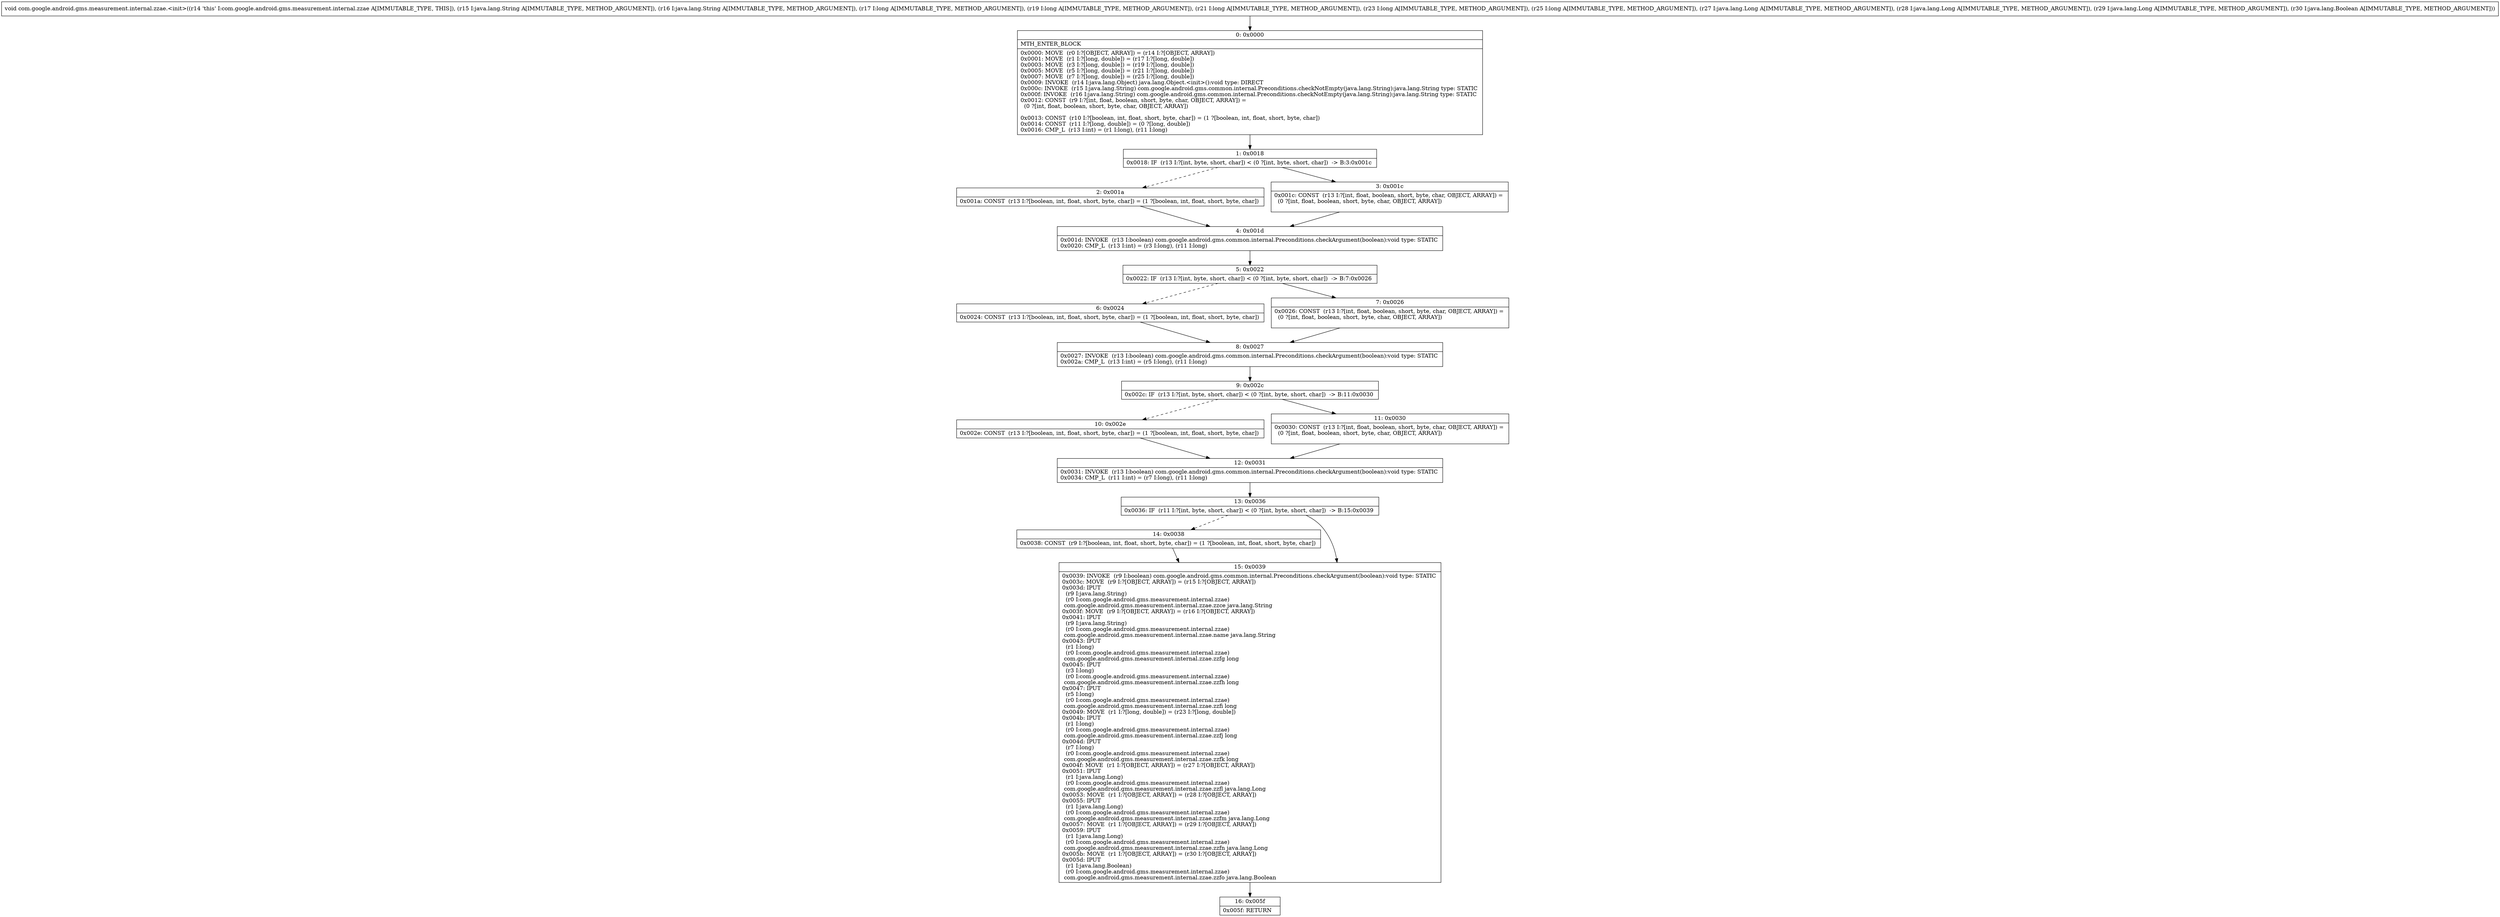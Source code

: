 digraph "CFG forcom.google.android.gms.measurement.internal.zzae.\<init\>(Ljava\/lang\/String;Ljava\/lang\/String;JJJJJLjava\/lang\/Long;Ljava\/lang\/Long;Ljava\/lang\/Long;Ljava\/lang\/Boolean;)V" {
Node_0 [shape=record,label="{0\:\ 0x0000|MTH_ENTER_BLOCK\l|0x0000: MOVE  (r0 I:?[OBJECT, ARRAY]) = (r14 I:?[OBJECT, ARRAY]) \l0x0001: MOVE  (r1 I:?[long, double]) = (r17 I:?[long, double]) \l0x0003: MOVE  (r3 I:?[long, double]) = (r19 I:?[long, double]) \l0x0005: MOVE  (r5 I:?[long, double]) = (r21 I:?[long, double]) \l0x0007: MOVE  (r7 I:?[long, double]) = (r25 I:?[long, double]) \l0x0009: INVOKE  (r14 I:java.lang.Object) java.lang.Object.\<init\>():void type: DIRECT \l0x000c: INVOKE  (r15 I:java.lang.String) com.google.android.gms.common.internal.Preconditions.checkNotEmpty(java.lang.String):java.lang.String type: STATIC \l0x000f: INVOKE  (r16 I:java.lang.String) com.google.android.gms.common.internal.Preconditions.checkNotEmpty(java.lang.String):java.lang.String type: STATIC \l0x0012: CONST  (r9 I:?[int, float, boolean, short, byte, char, OBJECT, ARRAY]) = \l  (0 ?[int, float, boolean, short, byte, char, OBJECT, ARRAY])\l \l0x0013: CONST  (r10 I:?[boolean, int, float, short, byte, char]) = (1 ?[boolean, int, float, short, byte, char]) \l0x0014: CONST  (r11 I:?[long, double]) = (0 ?[long, double]) \l0x0016: CMP_L  (r13 I:int) = (r1 I:long), (r11 I:long) \l}"];
Node_1 [shape=record,label="{1\:\ 0x0018|0x0018: IF  (r13 I:?[int, byte, short, char]) \< (0 ?[int, byte, short, char])  \-\> B:3:0x001c \l}"];
Node_2 [shape=record,label="{2\:\ 0x001a|0x001a: CONST  (r13 I:?[boolean, int, float, short, byte, char]) = (1 ?[boolean, int, float, short, byte, char]) \l}"];
Node_3 [shape=record,label="{3\:\ 0x001c|0x001c: CONST  (r13 I:?[int, float, boolean, short, byte, char, OBJECT, ARRAY]) = \l  (0 ?[int, float, boolean, short, byte, char, OBJECT, ARRAY])\l \l}"];
Node_4 [shape=record,label="{4\:\ 0x001d|0x001d: INVOKE  (r13 I:boolean) com.google.android.gms.common.internal.Preconditions.checkArgument(boolean):void type: STATIC \l0x0020: CMP_L  (r13 I:int) = (r3 I:long), (r11 I:long) \l}"];
Node_5 [shape=record,label="{5\:\ 0x0022|0x0022: IF  (r13 I:?[int, byte, short, char]) \< (0 ?[int, byte, short, char])  \-\> B:7:0x0026 \l}"];
Node_6 [shape=record,label="{6\:\ 0x0024|0x0024: CONST  (r13 I:?[boolean, int, float, short, byte, char]) = (1 ?[boolean, int, float, short, byte, char]) \l}"];
Node_7 [shape=record,label="{7\:\ 0x0026|0x0026: CONST  (r13 I:?[int, float, boolean, short, byte, char, OBJECT, ARRAY]) = \l  (0 ?[int, float, boolean, short, byte, char, OBJECT, ARRAY])\l \l}"];
Node_8 [shape=record,label="{8\:\ 0x0027|0x0027: INVOKE  (r13 I:boolean) com.google.android.gms.common.internal.Preconditions.checkArgument(boolean):void type: STATIC \l0x002a: CMP_L  (r13 I:int) = (r5 I:long), (r11 I:long) \l}"];
Node_9 [shape=record,label="{9\:\ 0x002c|0x002c: IF  (r13 I:?[int, byte, short, char]) \< (0 ?[int, byte, short, char])  \-\> B:11:0x0030 \l}"];
Node_10 [shape=record,label="{10\:\ 0x002e|0x002e: CONST  (r13 I:?[boolean, int, float, short, byte, char]) = (1 ?[boolean, int, float, short, byte, char]) \l}"];
Node_11 [shape=record,label="{11\:\ 0x0030|0x0030: CONST  (r13 I:?[int, float, boolean, short, byte, char, OBJECT, ARRAY]) = \l  (0 ?[int, float, boolean, short, byte, char, OBJECT, ARRAY])\l \l}"];
Node_12 [shape=record,label="{12\:\ 0x0031|0x0031: INVOKE  (r13 I:boolean) com.google.android.gms.common.internal.Preconditions.checkArgument(boolean):void type: STATIC \l0x0034: CMP_L  (r11 I:int) = (r7 I:long), (r11 I:long) \l}"];
Node_13 [shape=record,label="{13\:\ 0x0036|0x0036: IF  (r11 I:?[int, byte, short, char]) \< (0 ?[int, byte, short, char])  \-\> B:15:0x0039 \l}"];
Node_14 [shape=record,label="{14\:\ 0x0038|0x0038: CONST  (r9 I:?[boolean, int, float, short, byte, char]) = (1 ?[boolean, int, float, short, byte, char]) \l}"];
Node_15 [shape=record,label="{15\:\ 0x0039|0x0039: INVOKE  (r9 I:boolean) com.google.android.gms.common.internal.Preconditions.checkArgument(boolean):void type: STATIC \l0x003c: MOVE  (r9 I:?[OBJECT, ARRAY]) = (r15 I:?[OBJECT, ARRAY]) \l0x003d: IPUT  \l  (r9 I:java.lang.String)\l  (r0 I:com.google.android.gms.measurement.internal.zzae)\l com.google.android.gms.measurement.internal.zzae.zzce java.lang.String \l0x003f: MOVE  (r9 I:?[OBJECT, ARRAY]) = (r16 I:?[OBJECT, ARRAY]) \l0x0041: IPUT  \l  (r9 I:java.lang.String)\l  (r0 I:com.google.android.gms.measurement.internal.zzae)\l com.google.android.gms.measurement.internal.zzae.name java.lang.String \l0x0043: IPUT  \l  (r1 I:long)\l  (r0 I:com.google.android.gms.measurement.internal.zzae)\l com.google.android.gms.measurement.internal.zzae.zzfg long \l0x0045: IPUT  \l  (r3 I:long)\l  (r0 I:com.google.android.gms.measurement.internal.zzae)\l com.google.android.gms.measurement.internal.zzae.zzfh long \l0x0047: IPUT  \l  (r5 I:long)\l  (r0 I:com.google.android.gms.measurement.internal.zzae)\l com.google.android.gms.measurement.internal.zzae.zzfi long \l0x0049: MOVE  (r1 I:?[long, double]) = (r23 I:?[long, double]) \l0x004b: IPUT  \l  (r1 I:long)\l  (r0 I:com.google.android.gms.measurement.internal.zzae)\l com.google.android.gms.measurement.internal.zzae.zzfj long \l0x004d: IPUT  \l  (r7 I:long)\l  (r0 I:com.google.android.gms.measurement.internal.zzae)\l com.google.android.gms.measurement.internal.zzae.zzfk long \l0x004f: MOVE  (r1 I:?[OBJECT, ARRAY]) = (r27 I:?[OBJECT, ARRAY]) \l0x0051: IPUT  \l  (r1 I:java.lang.Long)\l  (r0 I:com.google.android.gms.measurement.internal.zzae)\l com.google.android.gms.measurement.internal.zzae.zzfl java.lang.Long \l0x0053: MOVE  (r1 I:?[OBJECT, ARRAY]) = (r28 I:?[OBJECT, ARRAY]) \l0x0055: IPUT  \l  (r1 I:java.lang.Long)\l  (r0 I:com.google.android.gms.measurement.internal.zzae)\l com.google.android.gms.measurement.internal.zzae.zzfm java.lang.Long \l0x0057: MOVE  (r1 I:?[OBJECT, ARRAY]) = (r29 I:?[OBJECT, ARRAY]) \l0x0059: IPUT  \l  (r1 I:java.lang.Long)\l  (r0 I:com.google.android.gms.measurement.internal.zzae)\l com.google.android.gms.measurement.internal.zzae.zzfn java.lang.Long \l0x005b: MOVE  (r1 I:?[OBJECT, ARRAY]) = (r30 I:?[OBJECT, ARRAY]) \l0x005d: IPUT  \l  (r1 I:java.lang.Boolean)\l  (r0 I:com.google.android.gms.measurement.internal.zzae)\l com.google.android.gms.measurement.internal.zzae.zzfo java.lang.Boolean \l}"];
Node_16 [shape=record,label="{16\:\ 0x005f|0x005f: RETURN   \l}"];
MethodNode[shape=record,label="{void com.google.android.gms.measurement.internal.zzae.\<init\>((r14 'this' I:com.google.android.gms.measurement.internal.zzae A[IMMUTABLE_TYPE, THIS]), (r15 I:java.lang.String A[IMMUTABLE_TYPE, METHOD_ARGUMENT]), (r16 I:java.lang.String A[IMMUTABLE_TYPE, METHOD_ARGUMENT]), (r17 I:long A[IMMUTABLE_TYPE, METHOD_ARGUMENT]), (r19 I:long A[IMMUTABLE_TYPE, METHOD_ARGUMENT]), (r21 I:long A[IMMUTABLE_TYPE, METHOD_ARGUMENT]), (r23 I:long A[IMMUTABLE_TYPE, METHOD_ARGUMENT]), (r25 I:long A[IMMUTABLE_TYPE, METHOD_ARGUMENT]), (r27 I:java.lang.Long A[IMMUTABLE_TYPE, METHOD_ARGUMENT]), (r28 I:java.lang.Long A[IMMUTABLE_TYPE, METHOD_ARGUMENT]), (r29 I:java.lang.Long A[IMMUTABLE_TYPE, METHOD_ARGUMENT]), (r30 I:java.lang.Boolean A[IMMUTABLE_TYPE, METHOD_ARGUMENT])) }"];
MethodNode -> Node_0;
Node_0 -> Node_1;
Node_1 -> Node_2[style=dashed];
Node_1 -> Node_3;
Node_2 -> Node_4;
Node_3 -> Node_4;
Node_4 -> Node_5;
Node_5 -> Node_6[style=dashed];
Node_5 -> Node_7;
Node_6 -> Node_8;
Node_7 -> Node_8;
Node_8 -> Node_9;
Node_9 -> Node_10[style=dashed];
Node_9 -> Node_11;
Node_10 -> Node_12;
Node_11 -> Node_12;
Node_12 -> Node_13;
Node_13 -> Node_14[style=dashed];
Node_13 -> Node_15;
Node_14 -> Node_15;
Node_15 -> Node_16;
}

